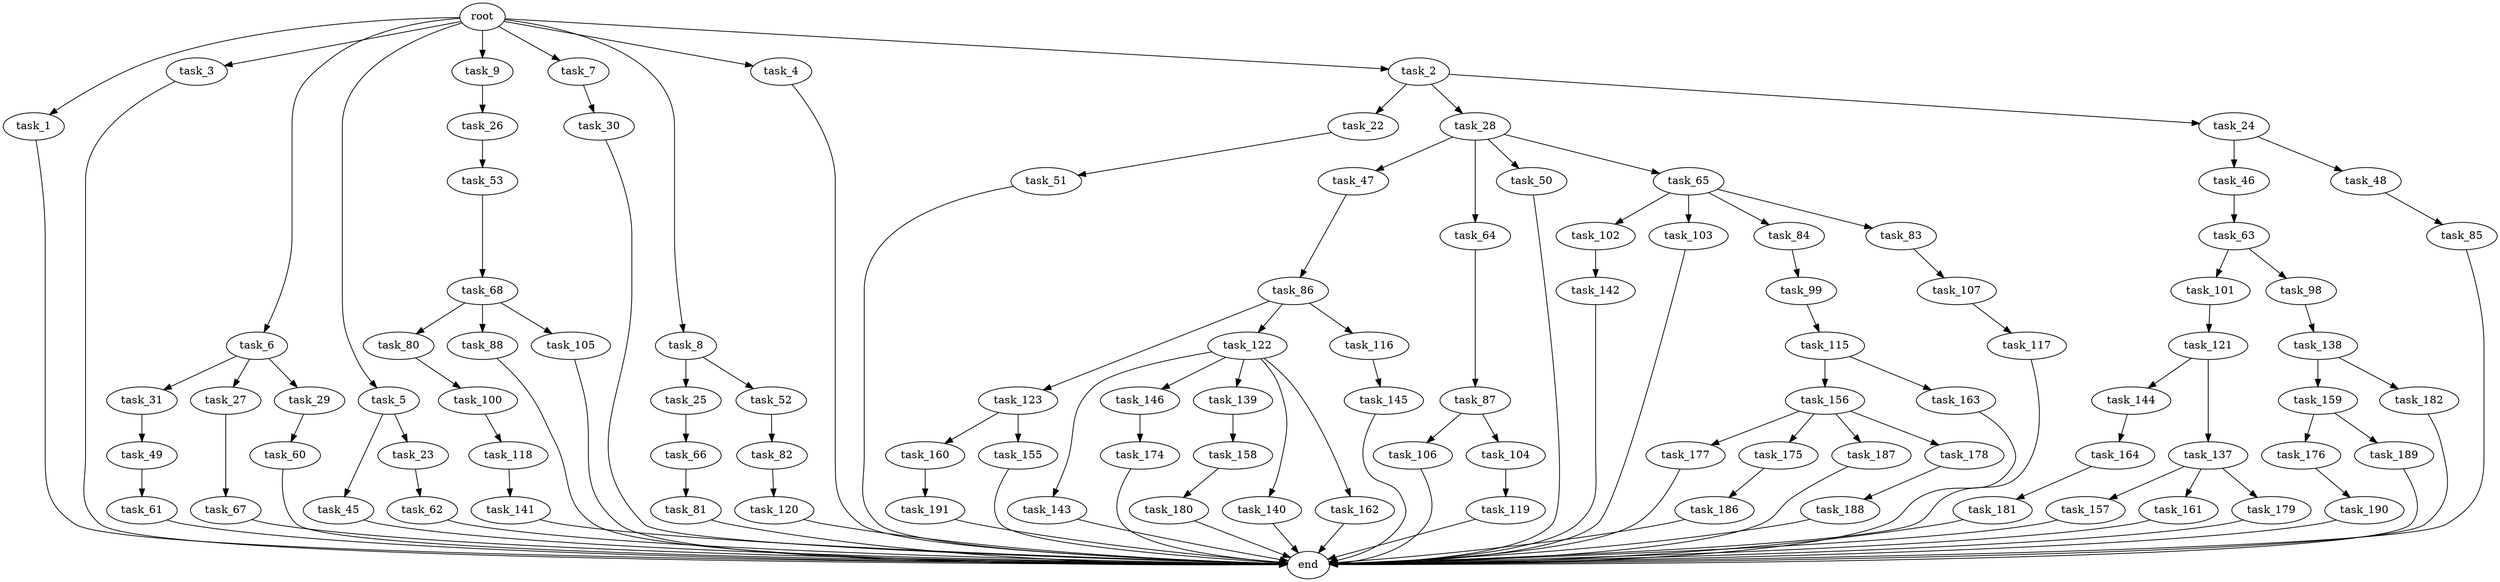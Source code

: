 digraph G {
  task_100 [size="137438953472.000000"];
  task_31 [size="309237645312.000000"];
  task_101 [size="858993459200.000000"];
  task_47 [size="420906795008.000000"];
  task_62 [size="214748364800.000000"];
  task_157 [size="77309411328.000000"];
  task_106 [size="549755813888.000000"];
  task_177 [size="549755813888.000000"];
  task_22 [size="77309411328.000000"];
  task_102 [size="309237645312.000000"];
  task_159 [size="214748364800.000000"];
  task_123 [size="34359738368.000000"];
  task_30 [size="858993459200.000000"];
  end [size="0.000000"];
  task_27 [size="309237645312.000000"];
  task_104 [size="549755813888.000000"];
  task_138 [size="695784701952.000000"];
  task_143 [size="77309411328.000000"];
  task_53 [size="137438953472.000000"];
  task_122 [size="34359738368.000000"];
  task_1 [size="1024.000000"];
  task_66 [size="420906795008.000000"];
  task_61 [size="34359738368.000000"];
  task_3 [size="1024.000000"];
  task_6 [size="1024.000000"];
  task_161 [size="77309411328.000000"];
  task_119 [size="34359738368.000000"];
  task_85 [size="34359738368.000000"];
  task_160 [size="214748364800.000000"];
  task_26 [size="214748364800.000000"];
  task_116 [size="34359738368.000000"];
  task_5 [size="1024.000000"];
  task_141 [size="214748364800.000000"];
  task_25 [size="34359738368.000000"];
  task_145 [size="309237645312.000000"];
  task_188 [size="858993459200.000000"];
  task_51 [size="695784701952.000000"];
  task_146 [size="77309411328.000000"];
  task_98 [size="858993459200.000000"];
  task_28 [size="77309411328.000000"];
  task_24 [size="77309411328.000000"];
  task_9 [size="1024.000000"];
  task_68 [size="214748364800.000000"];
  task_67 [size="214748364800.000000"];
  task_29 [size="309237645312.000000"];
  task_182 [size="214748364800.000000"];
  task_176 [size="858993459200.000000"];
  task_179 [size="77309411328.000000"];
  task_82 [size="549755813888.000000"];
  task_139 [size="77309411328.000000"];
  task_64 [size="420906795008.000000"];
  task_144 [size="695784701952.000000"];
  task_191 [size="137438953472.000000"];
  task_180 [size="549755813888.000000"];
  task_80 [size="309237645312.000000"];
  task_103 [size="309237645312.000000"];
  task_120 [size="858993459200.000000"];
  task_155 [size="214748364800.000000"];
  task_118 [size="309237645312.000000"];
  task_46 [size="549755813888.000000"];
  task_115 [size="34359738368.000000"];
  task_186 [size="549755813888.000000"];
  task_121 [size="34359738368.000000"];
  task_84 [size="309237645312.000000"];
  task_175 [size="549755813888.000000"];
  task_117 [size="858993459200.000000"];
  task_137 [size="695784701952.000000"];
  task_189 [size="858993459200.000000"];
  task_158 [size="77309411328.000000"];
  task_187 [size="549755813888.000000"];
  task_107 [size="34359738368.000000"];
  task_88 [size="309237645312.000000"];
  task_48 [size="549755813888.000000"];
  task_60 [size="695784701952.000000"];
  task_83 [size="309237645312.000000"];
  task_7 [size="1024.000000"];
  task_50 [size="420906795008.000000"];
  task_99 [size="214748364800.000000"];
  task_45 [size="420906795008.000000"];
  task_81 [size="214748364800.000000"];
  task_142 [size="137438953472.000000"];
  task_164 [size="34359738368.000000"];
  root [size="0.000000"];
  task_49 [size="309237645312.000000"];
  task_23 [size="420906795008.000000"];
  task_8 [size="1024.000000"];
  task_156 [size="858993459200.000000"];
  task_163 [size="858993459200.000000"];
  task_52 [size="34359738368.000000"];
  task_181 [size="858993459200.000000"];
  task_87 [size="137438953472.000000"];
  task_105 [size="309237645312.000000"];
  task_140 [size="77309411328.000000"];
  task_4 [size="1024.000000"];
  task_174 [size="77309411328.000000"];
  task_63 [size="34359738368.000000"];
  task_190 [size="214748364800.000000"];
  task_86 [size="137438953472.000000"];
  task_2 [size="1024.000000"];
  task_178 [size="549755813888.000000"];
  task_162 [size="77309411328.000000"];
  task_65 [size="420906795008.000000"];

  task_100 -> task_118 [size="301989888.000000"];
  task_31 -> task_49 [size="301989888.000000"];
  task_101 -> task_121 [size="33554432.000000"];
  task_47 -> task_86 [size="134217728.000000"];
  task_62 -> end [size="1.000000"];
  task_157 -> end [size="1.000000"];
  task_106 -> end [size="1.000000"];
  task_177 -> end [size="1.000000"];
  task_22 -> task_51 [size="679477248.000000"];
  task_102 -> task_142 [size="134217728.000000"];
  task_159 -> task_189 [size="838860800.000000"];
  task_159 -> task_176 [size="838860800.000000"];
  task_123 -> task_155 [size="209715200.000000"];
  task_123 -> task_160 [size="209715200.000000"];
  task_30 -> end [size="1.000000"];
  task_27 -> task_67 [size="209715200.000000"];
  task_104 -> task_119 [size="33554432.000000"];
  task_138 -> task_182 [size="209715200.000000"];
  task_138 -> task_159 [size="209715200.000000"];
  task_143 -> end [size="1.000000"];
  task_53 -> task_68 [size="209715200.000000"];
  task_122 -> task_143 [size="75497472.000000"];
  task_122 -> task_139 [size="75497472.000000"];
  task_122 -> task_140 [size="75497472.000000"];
  task_122 -> task_162 [size="75497472.000000"];
  task_122 -> task_146 [size="75497472.000000"];
  task_1 -> end [size="1.000000"];
  task_66 -> task_81 [size="209715200.000000"];
  task_61 -> end [size="1.000000"];
  task_3 -> end [size="1.000000"];
  task_6 -> task_27 [size="301989888.000000"];
  task_6 -> task_29 [size="301989888.000000"];
  task_6 -> task_31 [size="301989888.000000"];
  task_161 -> end [size="1.000000"];
  task_119 -> end [size="1.000000"];
  task_85 -> end [size="1.000000"];
  task_160 -> task_191 [size="134217728.000000"];
  task_26 -> task_53 [size="134217728.000000"];
  task_116 -> task_145 [size="301989888.000000"];
  task_5 -> task_45 [size="411041792.000000"];
  task_5 -> task_23 [size="411041792.000000"];
  task_141 -> end [size="1.000000"];
  task_25 -> task_66 [size="411041792.000000"];
  task_145 -> end [size="1.000000"];
  task_188 -> end [size="1.000000"];
  task_51 -> end [size="1.000000"];
  task_146 -> task_174 [size="75497472.000000"];
  task_98 -> task_138 [size="679477248.000000"];
  task_28 -> task_47 [size="411041792.000000"];
  task_28 -> task_64 [size="411041792.000000"];
  task_28 -> task_50 [size="411041792.000000"];
  task_28 -> task_65 [size="411041792.000000"];
  task_24 -> task_48 [size="536870912.000000"];
  task_24 -> task_46 [size="536870912.000000"];
  task_9 -> task_26 [size="209715200.000000"];
  task_68 -> task_88 [size="301989888.000000"];
  task_68 -> task_105 [size="301989888.000000"];
  task_68 -> task_80 [size="301989888.000000"];
  task_67 -> end [size="1.000000"];
  task_29 -> task_60 [size="679477248.000000"];
  task_182 -> end [size="1.000000"];
  task_176 -> task_190 [size="209715200.000000"];
  task_179 -> end [size="1.000000"];
  task_82 -> task_120 [size="838860800.000000"];
  task_139 -> task_158 [size="75497472.000000"];
  task_64 -> task_87 [size="134217728.000000"];
  task_144 -> task_164 [size="33554432.000000"];
  task_191 -> end [size="1.000000"];
  task_180 -> end [size="1.000000"];
  task_80 -> task_100 [size="134217728.000000"];
  task_103 -> end [size="1.000000"];
  task_120 -> end [size="1.000000"];
  task_155 -> end [size="1.000000"];
  task_118 -> task_141 [size="209715200.000000"];
  task_46 -> task_63 [size="33554432.000000"];
  task_115 -> task_163 [size="838860800.000000"];
  task_115 -> task_156 [size="838860800.000000"];
  task_186 -> end [size="1.000000"];
  task_121 -> task_137 [size="679477248.000000"];
  task_121 -> task_144 [size="679477248.000000"];
  task_84 -> task_99 [size="209715200.000000"];
  task_175 -> task_186 [size="536870912.000000"];
  task_117 -> end [size="1.000000"];
  task_137 -> task_161 [size="75497472.000000"];
  task_137 -> task_157 [size="75497472.000000"];
  task_137 -> task_179 [size="75497472.000000"];
  task_189 -> end [size="1.000000"];
  task_158 -> task_180 [size="536870912.000000"];
  task_187 -> end [size="1.000000"];
  task_107 -> task_117 [size="838860800.000000"];
  task_88 -> end [size="1.000000"];
  task_48 -> task_85 [size="33554432.000000"];
  task_60 -> end [size="1.000000"];
  task_83 -> task_107 [size="33554432.000000"];
  task_7 -> task_30 [size="838860800.000000"];
  task_50 -> end [size="1.000000"];
  task_99 -> task_115 [size="33554432.000000"];
  task_45 -> end [size="1.000000"];
  task_81 -> end [size="1.000000"];
  task_142 -> end [size="1.000000"];
  task_164 -> task_181 [size="838860800.000000"];
  root -> task_9 [size="1.000000"];
  root -> task_5 [size="1.000000"];
  root -> task_7 [size="1.000000"];
  root -> task_2 [size="1.000000"];
  root -> task_1 [size="1.000000"];
  root -> task_8 [size="1.000000"];
  root -> task_4 [size="1.000000"];
  root -> task_3 [size="1.000000"];
  root -> task_6 [size="1.000000"];
  task_49 -> task_61 [size="33554432.000000"];
  task_23 -> task_62 [size="209715200.000000"];
  task_8 -> task_25 [size="33554432.000000"];
  task_8 -> task_52 [size="33554432.000000"];
  task_156 -> task_175 [size="536870912.000000"];
  task_156 -> task_177 [size="536870912.000000"];
  task_156 -> task_187 [size="536870912.000000"];
  task_156 -> task_178 [size="536870912.000000"];
  task_163 -> end [size="1.000000"];
  task_52 -> task_82 [size="536870912.000000"];
  task_181 -> end [size="1.000000"];
  task_87 -> task_106 [size="536870912.000000"];
  task_87 -> task_104 [size="536870912.000000"];
  task_105 -> end [size="1.000000"];
  task_140 -> end [size="1.000000"];
  task_4 -> end [size="1.000000"];
  task_174 -> end [size="1.000000"];
  task_63 -> task_98 [size="838860800.000000"];
  task_63 -> task_101 [size="838860800.000000"];
  task_190 -> end [size="1.000000"];
  task_86 -> task_116 [size="33554432.000000"];
  task_86 -> task_122 [size="33554432.000000"];
  task_86 -> task_123 [size="33554432.000000"];
  task_2 -> task_24 [size="75497472.000000"];
  task_2 -> task_22 [size="75497472.000000"];
  task_2 -> task_28 [size="75497472.000000"];
  task_178 -> task_188 [size="838860800.000000"];
  task_162 -> end [size="1.000000"];
  task_65 -> task_103 [size="301989888.000000"];
  task_65 -> task_83 [size="301989888.000000"];
  task_65 -> task_84 [size="301989888.000000"];
  task_65 -> task_102 [size="301989888.000000"];
}
